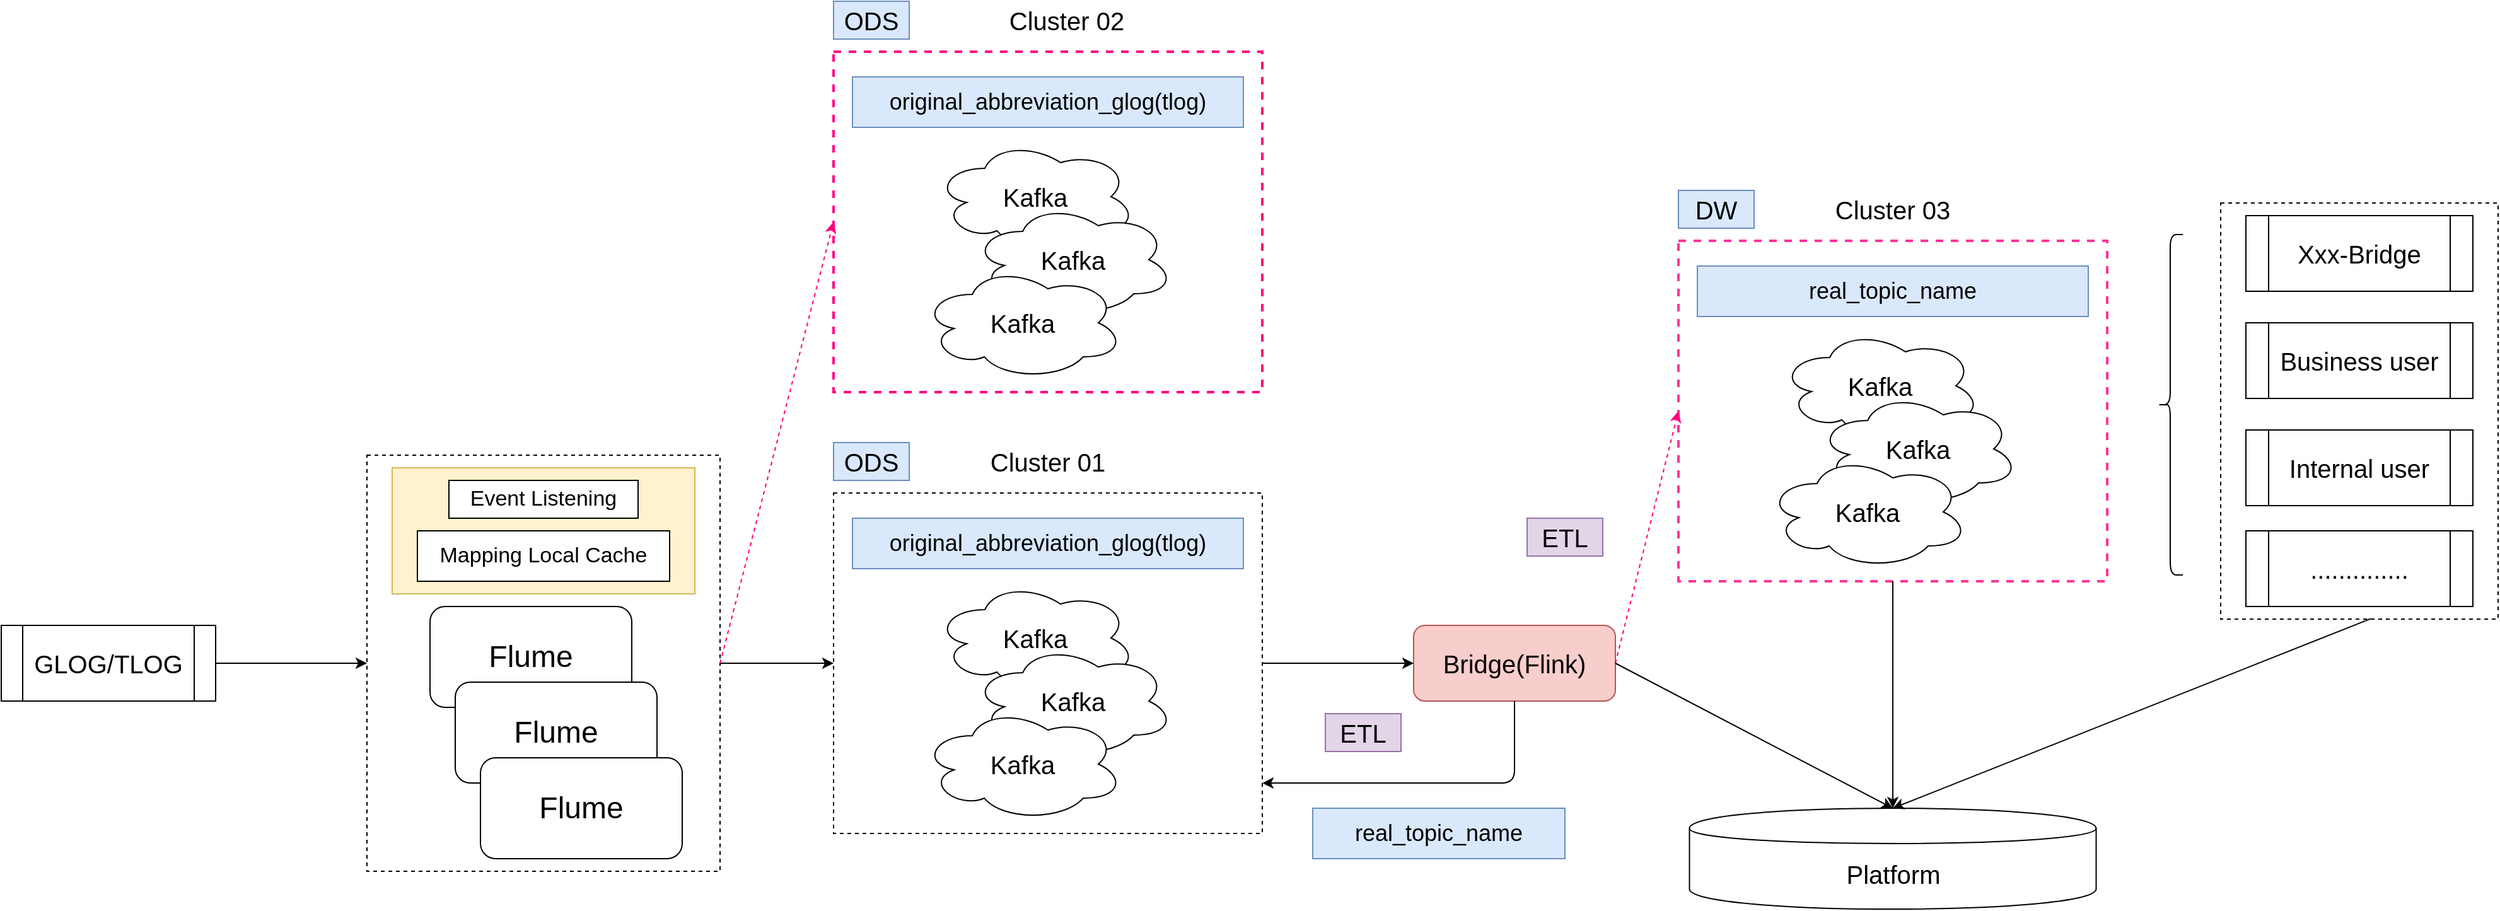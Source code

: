 <mxfile version="13.0.9" type="github">
  <diagram id="D0k59h0JUY7OlLG5XF-q" name="第 1 页">
    <mxGraphModel dx="1730" dy="972" grid="1" gridSize="10" guides="1" tooltips="1" connect="1" arrows="1" fold="1" page="1" pageScale="1" pageWidth="1920" pageHeight="1200" math="0" shadow="0">
      <root>
        <mxCell id="0" />
        <mxCell id="1" parent="0" />
        <mxCell id="3cqGu0iq_hsUVRLcYgQM-4" value="" style="rounded=0;whiteSpace=wrap;html=1;fillColor=none;dashed=1;" parent="1" vertex="1">
          <mxGeometry x="330" y="620" width="280" height="330" as="geometry" />
        </mxCell>
        <mxCell id="3cqGu0iq_hsUVRLcYgQM-9" value="&lt;font style=&quot;font-size: 20px&quot;&gt;GLOG/TLOG&lt;/font&gt;" style="shape=process;whiteSpace=wrap;html=1;backgroundOutline=1;fillColor=#ffffff;" parent="1" vertex="1">
          <mxGeometry x="40" y="755" width="170" height="60" as="geometry" />
        </mxCell>
        <mxCell id="3cqGu0iq_hsUVRLcYgQM-10" value="" style="endArrow=classic;html=1;exitX=1;exitY=0.5;exitDx=0;exitDy=0;entryX=0;entryY=0.5;entryDx=0;entryDy=0;" parent="1" source="3cqGu0iq_hsUVRLcYgQM-9" target="3cqGu0iq_hsUVRLcYgQM-4" edge="1">
          <mxGeometry width="50" height="50" relative="1" as="geometry">
            <mxPoint x="260" y="920" as="sourcePoint" />
            <mxPoint x="310" y="870" as="targetPoint" />
          </mxGeometry>
        </mxCell>
        <mxCell id="e1ujfNoH9nvmSAPBKz7l-5" value="" style="group" vertex="1" connectable="0" parent="1">
          <mxGeometry x="350" y="630" width="240" height="100" as="geometry" />
        </mxCell>
        <mxCell id="e1ujfNoH9nvmSAPBKz7l-4" value="" style="text;html=1;strokeColor=#d6b656;fillColor=#fff2cc;align=center;verticalAlign=middle;whiteSpace=wrap;rounded=0;" vertex="1" parent="e1ujfNoH9nvmSAPBKz7l-5">
          <mxGeometry width="240" height="100" as="geometry" />
        </mxCell>
        <mxCell id="e1ujfNoH9nvmSAPBKz7l-1" value="&lt;font style=&quot;font-size: 17px&quot;&gt;&lt;span style=&quot;font-family: &amp;#34;microsoft yahei&amp;#34; , &amp;#34;arial&amp;#34; , &amp;#34;helvetica&amp;#34; , sans-serif ; text-align: left ; background-color: rgb(255 , 255 , 255)&quot;&gt;Event L&lt;/span&gt;&lt;span style=&quot;font-family: &amp;#34;microsoft yahei&amp;#34; , &amp;#34;arial&amp;#34; , &amp;#34;helvetica&amp;#34; , sans-serif ; text-align: left ; background-color: rgb(255 , 255 , 255)&quot;&gt;istening&lt;/span&gt;&lt;/font&gt;" style="rounded=0;whiteSpace=wrap;html=1;" vertex="1" parent="e1ujfNoH9nvmSAPBKz7l-5">
          <mxGeometry x="45" y="10" width="150" height="30" as="geometry" />
        </mxCell>
        <mxCell id="e1ujfNoH9nvmSAPBKz7l-2" value="&lt;div style=&quot;text-align: left&quot;&gt;&lt;font face=&quot;microsoft yahei, arial, helvetica, sans-serif&quot; size=&quot;1&quot;&gt;&lt;span style=&quot;background-color: rgb(255 , 255 , 255) ; font-size: 17px&quot;&gt;Mapping Local Cache&lt;/span&gt;&lt;/font&gt;&lt;/div&gt;" style="rounded=0;whiteSpace=wrap;html=1;" vertex="1" parent="e1ujfNoH9nvmSAPBKz7l-5">
          <mxGeometry x="20" y="50" width="200" height="40" as="geometry" />
        </mxCell>
        <mxCell id="3cqGu0iq_hsUVRLcYgQM-1" value="&lt;font style=&quot;font-size: 24px&quot;&gt;Flume&lt;/font&gt;" style="rounded=1;whiteSpace=wrap;html=1;" parent="1" vertex="1">
          <mxGeometry x="380" y="740" width="160" height="80" as="geometry" />
        </mxCell>
        <mxCell id="3cqGu0iq_hsUVRLcYgQM-2" value="&lt;font style=&quot;font-size: 24px&quot;&gt;Flume&lt;/font&gt;" style="rounded=1;whiteSpace=wrap;html=1;" parent="1" vertex="1">
          <mxGeometry x="400" y="800" width="160" height="80" as="geometry" />
        </mxCell>
        <mxCell id="3cqGu0iq_hsUVRLcYgQM-3" value="&lt;font style=&quot;font-size: 24px&quot;&gt;Flume&lt;/font&gt;" style="rounded=1;whiteSpace=wrap;html=1;" parent="1" vertex="1">
          <mxGeometry x="420" y="860" width="160" height="80" as="geometry" />
        </mxCell>
        <mxCell id="e1ujfNoH9nvmSAPBKz7l-14" value="" style="group" vertex="1" connectable="0" parent="1">
          <mxGeometry x="700" y="650" width="340" height="270" as="geometry" />
        </mxCell>
        <mxCell id="e1ujfNoH9nvmSAPBKz7l-9" value="" style="group" vertex="1" connectable="0" parent="e1ujfNoH9nvmSAPBKz7l-14">
          <mxGeometry x="70" y="70" width="200" height="190" as="geometry" />
        </mxCell>
        <mxCell id="e1ujfNoH9nvmSAPBKz7l-6" value="&lt;font style=&quot;font-size: 20px&quot;&gt;Kafka&lt;/font&gt;" style="ellipse;shape=cloud;whiteSpace=wrap;html=1;" vertex="1" parent="e1ujfNoH9nvmSAPBKz7l-9">
          <mxGeometry x="10" width="160" height="90" as="geometry" />
        </mxCell>
        <mxCell id="e1ujfNoH9nvmSAPBKz7l-7" value="&lt;font style=&quot;font-size: 20px&quot;&gt;Kafka&lt;/font&gt;" style="ellipse;shape=cloud;whiteSpace=wrap;html=1;" vertex="1" parent="e1ujfNoH9nvmSAPBKz7l-9">
          <mxGeometry x="40" y="50" width="160" height="90" as="geometry" />
        </mxCell>
        <mxCell id="e1ujfNoH9nvmSAPBKz7l-8" value="&lt;font style=&quot;font-size: 20px&quot;&gt;Kafka&lt;/font&gt;" style="ellipse;shape=cloud;whiteSpace=wrap;html=1;" vertex="1" parent="e1ujfNoH9nvmSAPBKz7l-9">
          <mxGeometry y="100" width="160" height="90" as="geometry" />
        </mxCell>
        <mxCell id="e1ujfNoH9nvmSAPBKz7l-10" value="&lt;font style=&quot;font-size: 18px&quot;&gt;original_abbreviation_glog(tlog)&lt;/font&gt;" style="text;html=1;strokeColor=#6c8ebf;fillColor=#dae8fc;align=center;verticalAlign=middle;whiteSpace=wrap;rounded=0;" vertex="1" parent="e1ujfNoH9nvmSAPBKz7l-14">
          <mxGeometry x="15" y="20" width="310" height="40" as="geometry" />
        </mxCell>
        <mxCell id="e1ujfNoH9nvmSAPBKz7l-13" value="" style="rounded=0;whiteSpace=wrap;html=1;fillColor=none;dashed=1;" vertex="1" parent="e1ujfNoH9nvmSAPBKz7l-14">
          <mxGeometry width="340" height="270" as="geometry" />
        </mxCell>
        <mxCell id="e1ujfNoH9nvmSAPBKz7l-15" value="" style="endArrow=classic;html=1;exitX=1;exitY=0.5;exitDx=0;exitDy=0;entryX=0;entryY=0.5;entryDx=0;entryDy=0;" edge="1" parent="1" source="3cqGu0iq_hsUVRLcYgQM-4" target="e1ujfNoH9nvmSAPBKz7l-13">
          <mxGeometry width="50" height="50" relative="1" as="geometry">
            <mxPoint x="660" y="850" as="sourcePoint" />
            <mxPoint x="710" y="800" as="targetPoint" />
          </mxGeometry>
        </mxCell>
        <mxCell id="e1ujfNoH9nvmSAPBKz7l-16" value="&lt;font style=&quot;font-size: 20px&quot;&gt;ODS&lt;/font&gt;" style="text;html=1;strokeColor=#6c8ebf;fillColor=#dae8fc;align=center;verticalAlign=middle;whiteSpace=wrap;rounded=0;" vertex="1" parent="1">
          <mxGeometry x="700" y="610" width="60" height="30" as="geometry" />
        </mxCell>
        <mxCell id="e1ujfNoH9nvmSAPBKz7l-17" value="&lt;span style=&quot;font-size: 20px&quot;&gt;Bridge(Flink)&lt;/span&gt;" style="rounded=1;whiteSpace=wrap;html=1;fillColor=#f8cecc;strokeColor=#b85450;" vertex="1" parent="1">
          <mxGeometry x="1160" y="755" width="160" height="60" as="geometry" />
        </mxCell>
        <mxCell id="e1ujfNoH9nvmSAPBKz7l-18" value="" style="endArrow=classic;html=1;exitX=1;exitY=0.5;exitDx=0;exitDy=0;entryX=0;entryY=0.5;entryDx=0;entryDy=0;" edge="1" parent="1" source="e1ujfNoH9nvmSAPBKz7l-13" target="e1ujfNoH9nvmSAPBKz7l-17">
          <mxGeometry width="50" height="50" relative="1" as="geometry">
            <mxPoint x="1220" y="900" as="sourcePoint" />
            <mxPoint x="1270" y="850" as="targetPoint" />
          </mxGeometry>
        </mxCell>
        <mxCell id="e1ujfNoH9nvmSAPBKz7l-25" value="" style="edgeStyle=segmentEdgeStyle;endArrow=classic;html=1;exitX=0.5;exitY=1;exitDx=0;exitDy=0;entryX=1;entryY=0.852;entryDx=0;entryDy=0;entryPerimeter=0;" edge="1" parent="1" source="e1ujfNoH9nvmSAPBKz7l-17" target="e1ujfNoH9nvmSAPBKz7l-13">
          <mxGeometry width="50" height="50" relative="1" as="geometry">
            <mxPoint x="1220" y="830" as="sourcePoint" />
            <mxPoint x="1170" y="880" as="targetPoint" />
            <Array as="points">
              <mxPoint x="1240" y="880" />
            </Array>
          </mxGeometry>
        </mxCell>
        <mxCell id="e1ujfNoH9nvmSAPBKz7l-33" value="&lt;font style=&quot;font-size: 20px&quot;&gt;ODS&lt;/font&gt;" style="text;html=1;strokeColor=#6c8ebf;fillColor=#dae8fc;align=center;verticalAlign=middle;whiteSpace=wrap;rounded=0;" vertex="1" parent="1">
          <mxGeometry x="700" y="260" width="60" height="30" as="geometry" />
        </mxCell>
        <mxCell id="e1ujfNoH9nvmSAPBKz7l-27" value="" style="group" vertex="1" connectable="0" parent="1">
          <mxGeometry x="770" y="370" width="200" height="190" as="geometry" />
        </mxCell>
        <mxCell id="e1ujfNoH9nvmSAPBKz7l-28" value="&lt;font style=&quot;font-size: 20px&quot;&gt;Kafka&lt;/font&gt;" style="ellipse;shape=cloud;whiteSpace=wrap;html=1;" vertex="1" parent="e1ujfNoH9nvmSAPBKz7l-27">
          <mxGeometry x="10" width="160" height="90" as="geometry" />
        </mxCell>
        <mxCell id="e1ujfNoH9nvmSAPBKz7l-29" value="&lt;font style=&quot;font-size: 20px&quot;&gt;Kafka&lt;/font&gt;" style="ellipse;shape=cloud;whiteSpace=wrap;html=1;" vertex="1" parent="e1ujfNoH9nvmSAPBKz7l-27">
          <mxGeometry x="40" y="50" width="160" height="90" as="geometry" />
        </mxCell>
        <mxCell id="e1ujfNoH9nvmSAPBKz7l-30" value="&lt;font style=&quot;font-size: 20px&quot;&gt;Kafka&lt;/font&gt;" style="ellipse;shape=cloud;whiteSpace=wrap;html=1;" vertex="1" parent="e1ujfNoH9nvmSAPBKz7l-27">
          <mxGeometry y="100" width="160" height="90" as="geometry" />
        </mxCell>
        <mxCell id="e1ujfNoH9nvmSAPBKz7l-31" value="&lt;font style=&quot;font-size: 18px&quot;&gt;original_abbreviation_glog(tlog)&lt;/font&gt;" style="text;html=1;strokeColor=#6c8ebf;fillColor=#dae8fc;align=center;verticalAlign=middle;whiteSpace=wrap;rounded=0;" vertex="1" parent="1">
          <mxGeometry x="715" y="320" width="310" height="40" as="geometry" />
        </mxCell>
        <mxCell id="e1ujfNoH9nvmSAPBKz7l-32" value="" style="rounded=0;whiteSpace=wrap;html=1;fillColor=none;dashed=1;strokeColor=#FF0080;strokeWidth=2;" vertex="1" parent="1">
          <mxGeometry x="700" y="300" width="340" height="270" as="geometry" />
        </mxCell>
        <mxCell id="e1ujfNoH9nvmSAPBKz7l-35" value="" style="endArrow=classic;html=1;exitX=1;exitY=0.5;exitDx=0;exitDy=0;entryX=0;entryY=0.5;entryDx=0;entryDy=0;strokeColor=#FF0080;dashed=1;" edge="1" parent="1" source="3cqGu0iq_hsUVRLcYgQM-4" target="e1ujfNoH9nvmSAPBKz7l-32">
          <mxGeometry width="50" height="50" relative="1" as="geometry">
            <mxPoint x="660" y="630" as="sourcePoint" />
            <mxPoint x="710" y="580" as="targetPoint" />
          </mxGeometry>
        </mxCell>
        <mxCell id="e1ujfNoH9nvmSAPBKz7l-36" value="&lt;font style=&quot;font-size: 20px&quot;&gt;Cluster 02&lt;/font&gt;" style="text;html=1;strokeColor=none;fillColor=none;align=center;verticalAlign=middle;whiteSpace=wrap;rounded=0;dashed=1;" vertex="1" parent="1">
          <mxGeometry x="820" y="260" width="130" height="30" as="geometry" />
        </mxCell>
        <mxCell id="e1ujfNoH9nvmSAPBKz7l-37" value="&lt;font style=&quot;font-size: 20px&quot;&gt;Cluster 01&lt;/font&gt;" style="text;html=1;strokeColor=none;fillColor=none;align=center;verticalAlign=middle;whiteSpace=wrap;rounded=0;dashed=1;" vertex="1" parent="1">
          <mxGeometry x="805" y="610" width="130" height="30" as="geometry" />
        </mxCell>
        <mxCell id="e1ujfNoH9nvmSAPBKz7l-38" value="" style="group;strokeWidth=2;" vertex="1" connectable="0" parent="1">
          <mxGeometry x="1370" y="450" width="340" height="270" as="geometry" />
        </mxCell>
        <mxCell id="e1ujfNoH9nvmSAPBKz7l-44" value="" style="rounded=0;whiteSpace=wrap;html=1;fillColor=none;dashed=1;strokeColor=#FF3399;strokeWidth=2;" vertex="1" parent="e1ujfNoH9nvmSAPBKz7l-38">
          <mxGeometry width="340" height="270" as="geometry" />
        </mxCell>
        <mxCell id="e1ujfNoH9nvmSAPBKz7l-39" value="" style="group" vertex="1" connectable="0" parent="e1ujfNoH9nvmSAPBKz7l-38">
          <mxGeometry x="70" y="70" width="200" height="190" as="geometry" />
        </mxCell>
        <mxCell id="e1ujfNoH9nvmSAPBKz7l-40" value="&lt;font style=&quot;font-size: 20px&quot;&gt;Kafka&lt;/font&gt;" style="ellipse;shape=cloud;whiteSpace=wrap;html=1;" vertex="1" parent="e1ujfNoH9nvmSAPBKz7l-39">
          <mxGeometry x="10" width="160" height="90" as="geometry" />
        </mxCell>
        <mxCell id="e1ujfNoH9nvmSAPBKz7l-41" value="&lt;font style=&quot;font-size: 20px&quot;&gt;Kafka&lt;/font&gt;" style="ellipse;shape=cloud;whiteSpace=wrap;html=1;" vertex="1" parent="e1ujfNoH9nvmSAPBKz7l-39">
          <mxGeometry x="40" y="50" width="160" height="90" as="geometry" />
        </mxCell>
        <mxCell id="e1ujfNoH9nvmSAPBKz7l-42" value="&lt;font style=&quot;font-size: 20px&quot;&gt;Kafka&lt;/font&gt;" style="ellipse;shape=cloud;whiteSpace=wrap;html=1;" vertex="1" parent="e1ujfNoH9nvmSAPBKz7l-39">
          <mxGeometry y="100" width="160" height="90" as="geometry" />
        </mxCell>
        <mxCell id="e1ujfNoH9nvmSAPBKz7l-43" value="&lt;span style=&quot;font-size: 18px&quot;&gt;real_topic_name&lt;/span&gt;" style="text;html=1;strokeColor=#6c8ebf;fillColor=#dae8fc;align=center;verticalAlign=middle;whiteSpace=wrap;rounded=0;" vertex="1" parent="e1ujfNoH9nvmSAPBKz7l-38">
          <mxGeometry x="15" y="20" width="310" height="40" as="geometry" />
        </mxCell>
        <mxCell id="e1ujfNoH9nvmSAPBKz7l-45" value="&lt;font style=&quot;font-size: 20px&quot;&gt;DW&lt;/font&gt;" style="text;html=1;strokeColor=#6c8ebf;fillColor=#dae8fc;align=center;verticalAlign=middle;whiteSpace=wrap;rounded=0;" vertex="1" parent="1">
          <mxGeometry x="1370" y="410" width="60" height="30" as="geometry" />
        </mxCell>
        <mxCell id="e1ujfNoH9nvmSAPBKz7l-46" value="&lt;font style=&quot;font-size: 20px&quot;&gt;Cluster 03&lt;/font&gt;" style="text;html=1;strokeColor=none;fillColor=none;align=center;verticalAlign=middle;whiteSpace=wrap;rounded=0;dashed=1;" vertex="1" parent="1">
          <mxGeometry x="1475" y="410" width="130" height="30" as="geometry" />
        </mxCell>
        <mxCell id="e1ujfNoH9nvmSAPBKz7l-47" value="" style="endArrow=classic;html=1;strokeColor=#FF0080;exitX=1;exitY=0.5;exitDx=0;exitDy=0;entryX=0;entryY=0.5;entryDx=0;entryDy=0;dashed=1;" edge="1" parent="1" source="e1ujfNoH9nvmSAPBKz7l-17" target="e1ujfNoH9nvmSAPBKz7l-44">
          <mxGeometry width="50" height="50" relative="1" as="geometry">
            <mxPoint x="1300" y="585" as="sourcePoint" />
            <mxPoint x="1380" y="660" as="targetPoint" />
          </mxGeometry>
        </mxCell>
        <mxCell id="e1ujfNoH9nvmSAPBKz7l-62" value="" style="group" vertex="1" connectable="0" parent="1">
          <mxGeometry x="1820" y="430" width="180" height="310" as="geometry" />
        </mxCell>
        <mxCell id="e1ujfNoH9nvmSAPBKz7l-58" value="&lt;font style=&quot;font-size: 20px&quot;&gt;Xxx-Bridge&lt;/font&gt;" style="shape=process;whiteSpace=wrap;html=1;backgroundOutline=1;strokeColor=#000000;strokeWidth=1;fillColor=#ffffff;" vertex="1" parent="e1ujfNoH9nvmSAPBKz7l-62">
          <mxGeometry width="180" height="60" as="geometry" />
        </mxCell>
        <mxCell id="e1ujfNoH9nvmSAPBKz7l-59" value="&lt;span style=&quot;font-family: &amp;#34;microsoft yahei&amp;#34; , &amp;#34;arial&amp;#34; , &amp;#34;helvetica&amp;#34; , sans-serif ; text-align: left ; background-color: rgb(255 , 255 , 255)&quot;&gt;&lt;font style=&quot;font-size: 20px&quot;&gt;Business user&lt;/font&gt;&lt;/span&gt;" style="shape=process;whiteSpace=wrap;html=1;backgroundOutline=1;strokeColor=#000000;strokeWidth=1;fillColor=#ffffff;" vertex="1" parent="e1ujfNoH9nvmSAPBKz7l-62">
          <mxGeometry y="85" width="180" height="60" as="geometry" />
        </mxCell>
        <mxCell id="e1ujfNoH9nvmSAPBKz7l-60" value="&lt;span style=&quot;font-family: &amp;#34;microsoft yahei&amp;#34; , &amp;#34;arial&amp;#34; , &amp;#34;helvetica&amp;#34; , sans-serif ; text-align: left ; background-color: rgb(255 , 255 , 255)&quot;&gt;&lt;font style=&quot;font-size: 20px&quot;&gt;Internal user&lt;/font&gt;&lt;/span&gt;" style="shape=process;whiteSpace=wrap;html=1;backgroundOutline=1;strokeColor=#000000;strokeWidth=1;fillColor=#ffffff;" vertex="1" parent="e1ujfNoH9nvmSAPBKz7l-62">
          <mxGeometry y="170" width="180" height="60" as="geometry" />
        </mxCell>
        <mxCell id="e1ujfNoH9nvmSAPBKz7l-61" value="&lt;span style=&quot;font-family: &amp;#34;microsoft yahei&amp;#34; , &amp;#34;arial&amp;#34; , &amp;#34;helvetica&amp;#34; , sans-serif ; text-align: left ; background-color: rgb(255 , 255 , 255)&quot;&gt;&lt;font style=&quot;font-size: 20px&quot;&gt;..............&lt;/font&gt;&lt;/span&gt;" style="shape=process;whiteSpace=wrap;html=1;backgroundOutline=1;strokeColor=#000000;strokeWidth=1;fillColor=#ffffff;" vertex="1" parent="e1ujfNoH9nvmSAPBKz7l-62">
          <mxGeometry y="250" width="180" height="60" as="geometry" />
        </mxCell>
        <mxCell id="e1ujfNoH9nvmSAPBKz7l-63" value="" style="shape=curlyBracket;whiteSpace=wrap;html=1;rounded=1;strokeColor=#000000;strokeWidth=1;fillColor=#ffffff;" vertex="1" parent="1">
          <mxGeometry x="1750" y="445" width="20" height="270" as="geometry" />
        </mxCell>
        <mxCell id="e1ujfNoH9nvmSAPBKz7l-64" value="&lt;span style=&quot;font-family: &amp;#34;microsoft yahei&amp;#34; , &amp;#34;arial&amp;#34; , &amp;#34;helvetica&amp;#34; , sans-serif ; text-align: left ; background-color: rgb(255 , 255 , 255)&quot;&gt;&lt;font style=&quot;font-size: 20px&quot;&gt;Platform&lt;/font&gt;&lt;/span&gt;" style="shape=cylinder;whiteSpace=wrap;html=1;boundedLbl=1;backgroundOutline=1;strokeColor=#000000;strokeWidth=1;fillColor=#ffffff;" vertex="1" parent="1">
          <mxGeometry x="1378.75" y="900" width="322.5" height="80" as="geometry" />
        </mxCell>
        <mxCell id="e1ujfNoH9nvmSAPBKz7l-65" value="" style="endArrow=classic;html=1;strokeColor=#000000;exitX=1;exitY=0.5;exitDx=0;exitDy=0;entryX=0.5;entryY=0;entryDx=0;entryDy=0;" edge="1" parent="1" source="e1ujfNoH9nvmSAPBKz7l-17" target="e1ujfNoH9nvmSAPBKz7l-64">
          <mxGeometry width="50" height="50" relative="1" as="geometry">
            <mxPoint x="1290" y="1030" as="sourcePoint" />
            <mxPoint x="1340" y="980" as="targetPoint" />
          </mxGeometry>
        </mxCell>
        <mxCell id="e1ujfNoH9nvmSAPBKz7l-66" value="" style="endArrow=classic;html=1;strokeColor=#000000;exitX=0.5;exitY=1;exitDx=0;exitDy=0;entryX=0.5;entryY=0;entryDx=0;entryDy=0;" edge="1" parent="1" source="e1ujfNoH9nvmSAPBKz7l-44" target="e1ujfNoH9nvmSAPBKz7l-64">
          <mxGeometry width="50" height="50" relative="1" as="geometry">
            <mxPoint x="1520" y="1040" as="sourcePoint" />
            <mxPoint x="1570" y="990" as="targetPoint" />
          </mxGeometry>
        </mxCell>
        <mxCell id="e1ujfNoH9nvmSAPBKz7l-67" value="&lt;font style=&quot;font-size: 20px&quot;&gt;ETL&lt;/font&gt;" style="text;html=1;strokeColor=#9673a6;fillColor=#e1d5e7;align=center;verticalAlign=middle;whiteSpace=wrap;rounded=0;" vertex="1" parent="1">
          <mxGeometry x="1250" y="670" width="60" height="30" as="geometry" />
        </mxCell>
        <mxCell id="e1ujfNoH9nvmSAPBKz7l-68" value="" style="rounded=0;whiteSpace=wrap;html=1;strokeColor=#000000;strokeWidth=1;fillColor=none;dashed=1;" vertex="1" parent="1">
          <mxGeometry x="1800" y="420" width="220" height="330" as="geometry" />
        </mxCell>
        <mxCell id="e1ujfNoH9nvmSAPBKz7l-69" value="" style="endArrow=classic;html=1;strokeColor=#000000;exitX=0.541;exitY=0.999;exitDx=0;exitDy=0;exitPerimeter=0;entryX=0.5;entryY=0;entryDx=0;entryDy=0;" edge="1" parent="1" source="e1ujfNoH9nvmSAPBKz7l-68" target="e1ujfNoH9nvmSAPBKz7l-64">
          <mxGeometry width="50" height="50" relative="1" as="geometry">
            <mxPoint x="1860" y="850" as="sourcePoint" />
            <mxPoint x="1910" y="800" as="targetPoint" />
          </mxGeometry>
        </mxCell>
        <mxCell id="e1ujfNoH9nvmSAPBKz7l-70" value="&lt;font style=&quot;font-size: 20px&quot;&gt;ETL&lt;/font&gt;" style="text;html=1;strokeColor=#9673a6;fillColor=#e1d5e7;align=center;verticalAlign=middle;whiteSpace=wrap;rounded=0;" vertex="1" parent="1">
          <mxGeometry x="1090" y="825" width="60" height="30" as="geometry" />
        </mxCell>
        <mxCell id="e1ujfNoH9nvmSAPBKz7l-79" value="&lt;span style=&quot;font-size: 18px&quot;&gt;real_topic_name&lt;/span&gt;" style="text;html=1;strokeColor=#6c8ebf;fillColor=#dae8fc;align=center;verticalAlign=middle;whiteSpace=wrap;rounded=0;" vertex="1" parent="1">
          <mxGeometry x="1080" y="900" width="200" height="40" as="geometry" />
        </mxCell>
      </root>
    </mxGraphModel>
  </diagram>
</mxfile>
